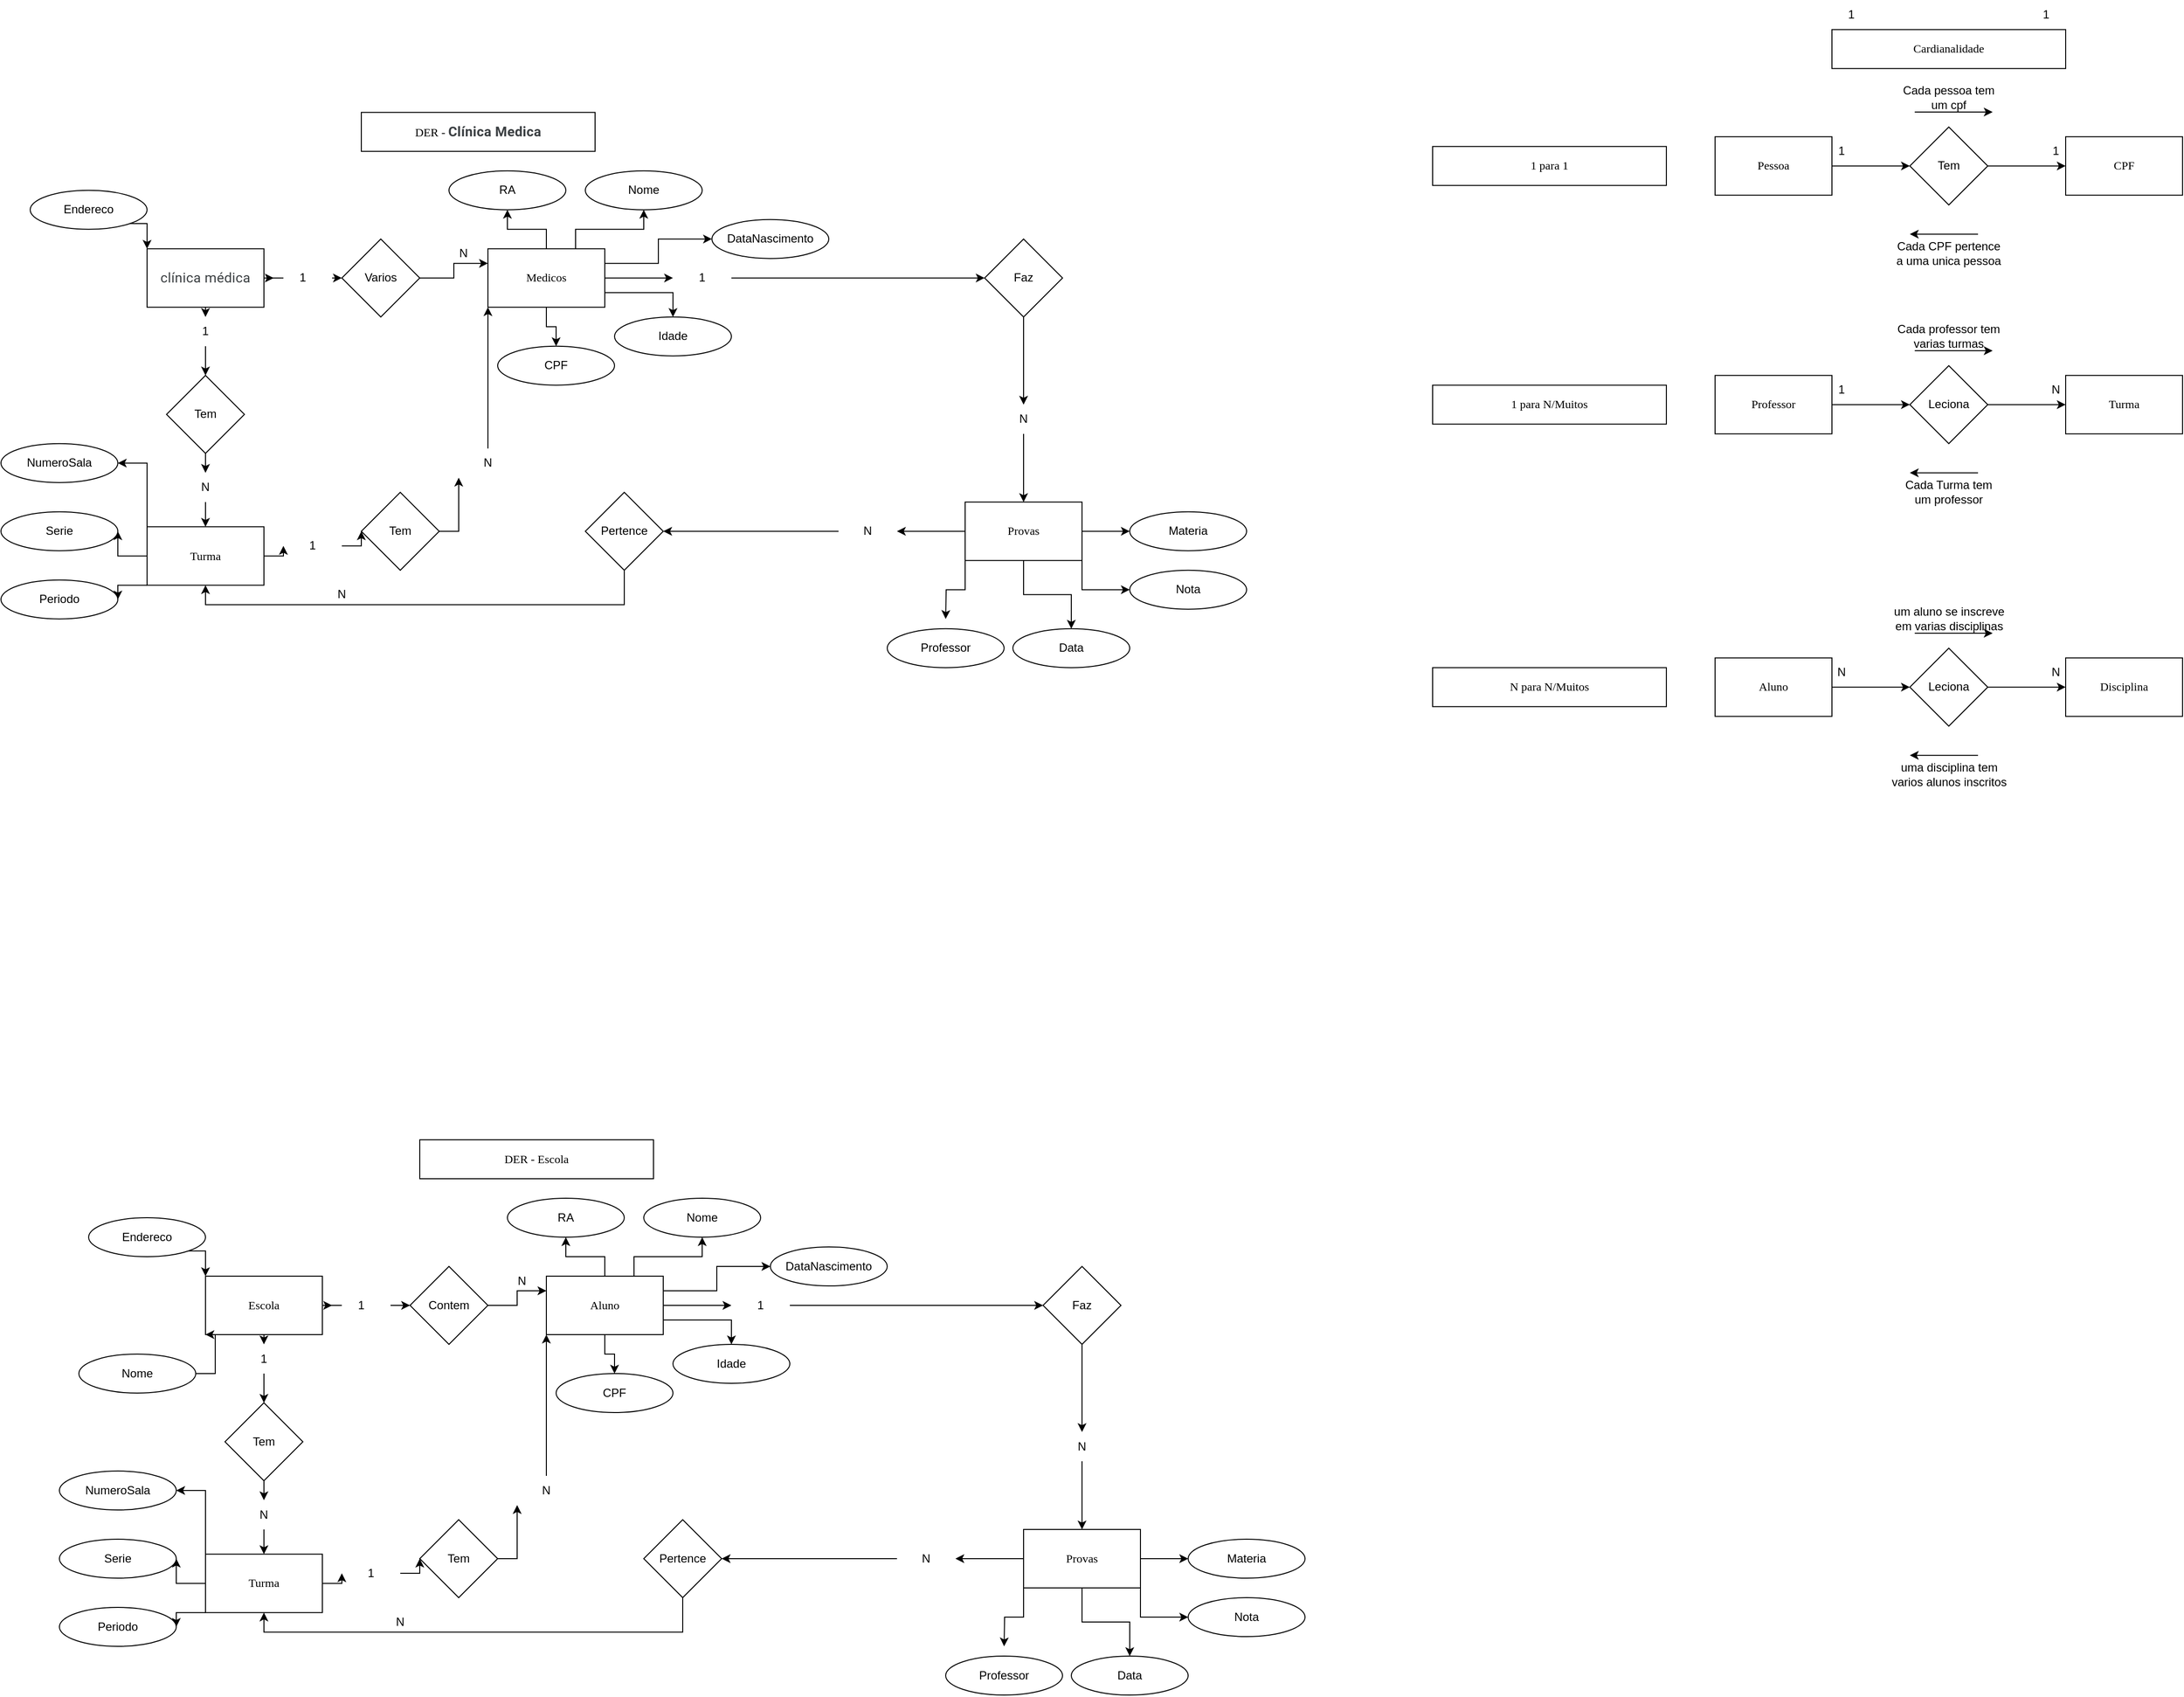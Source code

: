 <mxfile version="27.1.0" pages="2">
  <diagram name="Página-1" id="xdvmU4eFNZhiLvhT7o1g">
    <mxGraphModel dx="926" dy="542" grid="1" gridSize="10" guides="1" tooltips="1" connect="1" arrows="1" fold="1" page="1" pageScale="1" pageWidth="1169" pageHeight="827" math="0" shadow="0">
      <root>
        <mxCell id="0" />
        <mxCell id="1" parent="0" />
        <mxCell id="8Bdr3FplMKU_drP1l6QR-8" value="&lt;font face=&quot;Verdana&quot;&gt;DER -&amp;nbsp;&lt;/font&gt;&lt;b style=&quot;-webkit-tap-highlight-color: transparent; color: rgb(60, 64, 67); font-family: Roboto, Arial, sans-serif; font-size: 14px; letter-spacing: 0.2px; text-align: start; background-color: rgb(255, 255, 255);&quot;&gt;Clínica Medica&lt;/b&gt;" style="rounded=0;whiteSpace=wrap;html=1;hachureGap=4;fontFamily=Architects Daughter;fontSource=https%3A%2F%2Ffonts.googleapis.com%2Fcss%3Ffamily%3DArchitects%2BDaughter;labelBackgroundColor=none;" vertex="1" parent="1">
          <mxGeometry x="420" y="225.36" width="240" height="40" as="geometry" />
        </mxCell>
        <mxCell id="8Bdr3FplMKU_drP1l6QR-72" style="edgeStyle=orthogonalEdgeStyle;rounded=0;orthogonalLoop=1;jettySize=auto;html=1;exitX=0.5;exitY=1;exitDx=0;exitDy=0;entryX=0.5;entryY=0;entryDx=0;entryDy=0;" edge="1" parent="1" source="8Bdr3FplMKU_drP1l6QR-136" target="8Bdr3FplMKU_drP1l6QR-27">
          <mxGeometry relative="1" as="geometry" />
        </mxCell>
        <mxCell id="8Bdr3FplMKU_drP1l6QR-131" style="edgeStyle=orthogonalEdgeStyle;rounded=0;orthogonalLoop=1;jettySize=auto;html=1;exitX=1;exitY=0.5;exitDx=0;exitDy=0;" edge="1" parent="1" source="8Bdr3FplMKU_drP1l6QR-14" target="8Bdr3FplMKU_drP1l6QR-130">
          <mxGeometry relative="1" as="geometry" />
        </mxCell>
        <mxCell id="8Bdr3FplMKU_drP1l6QR-14" value="&lt;span style=&quot;color: rgb(60, 64, 67); font-family: Roboto, Arial, sans-serif; font-size: 14px; letter-spacing: 0.2px; text-align: start; background-color: rgb(255, 255, 255);&quot;&gt;clínica médica&lt;/span&gt;" style="rounded=0;whiteSpace=wrap;html=1;labelBackgroundColor=none;" vertex="1" parent="1">
          <mxGeometry x="200" y="365.36" width="120" height="60" as="geometry" />
        </mxCell>
        <mxCell id="8Bdr3FplMKU_drP1l6QR-39" style="edgeStyle=orthogonalEdgeStyle;rounded=0;orthogonalLoop=1;jettySize=auto;html=1;entryX=0;entryY=0.5;entryDx=0;entryDy=0;labelBackgroundColor=none;fontColor=default;" edge="1" parent="1" source="8Bdr3FplMKU_drP1l6QR-143" target="8Bdr3FplMKU_drP1l6QR-40">
          <mxGeometry relative="1" as="geometry">
            <mxPoint x="720" y="395.36" as="targetPoint" />
          </mxGeometry>
        </mxCell>
        <mxCell id="8Bdr3FplMKU_drP1l6QR-42" style="edgeStyle=orthogonalEdgeStyle;rounded=0;orthogonalLoop=1;jettySize=auto;html=1;entryX=0.5;entryY=1;entryDx=0;entryDy=0;labelBackgroundColor=none;fontColor=default;" edge="1" parent="1" source="8Bdr3FplMKU_drP1l6QR-15" target="8Bdr3FplMKU_drP1l6QR-32">
          <mxGeometry relative="1" as="geometry" />
        </mxCell>
        <mxCell id="8Bdr3FplMKU_drP1l6QR-48" style="edgeStyle=orthogonalEdgeStyle;rounded=0;orthogonalLoop=1;jettySize=auto;html=1;exitX=0.75;exitY=0;exitDx=0;exitDy=0;entryX=0.5;entryY=1;entryDx=0;entryDy=0;labelBackgroundColor=none;fontColor=default;" edge="1" parent="1" source="8Bdr3FplMKU_drP1l6QR-15" target="8Bdr3FplMKU_drP1l6QR-33">
          <mxGeometry relative="1" as="geometry" />
        </mxCell>
        <mxCell id="8Bdr3FplMKU_drP1l6QR-51" style="edgeStyle=orthogonalEdgeStyle;rounded=0;orthogonalLoop=1;jettySize=auto;html=1;exitX=1;exitY=0.75;exitDx=0;exitDy=0;entryX=0.5;entryY=0;entryDx=0;entryDy=0;labelBackgroundColor=none;fontColor=default;" edge="1" parent="1" source="8Bdr3FplMKU_drP1l6QR-15" target="8Bdr3FplMKU_drP1l6QR-35">
          <mxGeometry relative="1" as="geometry" />
        </mxCell>
        <mxCell id="8Bdr3FplMKU_drP1l6QR-66" style="edgeStyle=orthogonalEdgeStyle;rounded=0;orthogonalLoop=1;jettySize=auto;html=1;entryX=0.5;entryY=0;entryDx=0;entryDy=0;labelBackgroundColor=none;fontColor=default;" edge="1" parent="1" source="8Bdr3FplMKU_drP1l6QR-15" target="8Bdr3FplMKU_drP1l6QR-34">
          <mxGeometry relative="1" as="geometry" />
        </mxCell>
        <mxCell id="8Bdr3FplMKU_drP1l6QR-77" style="edgeStyle=orthogonalEdgeStyle;rounded=0;orthogonalLoop=1;jettySize=auto;html=1;exitX=1;exitY=0.25;exitDx=0;exitDy=0;entryX=0;entryY=0.5;entryDx=0;entryDy=0;" edge="1" parent="1" source="8Bdr3FplMKU_drP1l6QR-15" target="8Bdr3FplMKU_drP1l6QR-78">
          <mxGeometry relative="1" as="geometry">
            <mxPoint x="800" y="345.36" as="targetPoint" />
          </mxGeometry>
        </mxCell>
        <mxCell id="8Bdr3FplMKU_drP1l6QR-15" value="&lt;font face=&quot;Verdana&quot;&gt;Medicos&lt;/font&gt;" style="rounded=0;whiteSpace=wrap;html=1;labelBackgroundColor=none;" vertex="1" parent="1">
          <mxGeometry x="550" y="365.36" width="120" height="60" as="geometry" />
        </mxCell>
        <mxCell id="8Bdr3FplMKU_drP1l6QR-37" style="edgeStyle=orthogonalEdgeStyle;rounded=0;orthogonalLoop=1;jettySize=auto;html=1;entryX=0;entryY=0.5;entryDx=0;entryDy=0;labelBackgroundColor=none;fontColor=default;" edge="1" parent="1" source="8Bdr3FplMKU_drP1l6QR-139" target="8Bdr3FplMKU_drP1l6QR-36">
          <mxGeometry relative="1" as="geometry" />
        </mxCell>
        <mxCell id="8Bdr3FplMKU_drP1l6QR-56" style="edgeStyle=orthogonalEdgeStyle;rounded=0;orthogonalLoop=1;jettySize=auto;html=1;exitX=0;exitY=0.5;exitDx=0;exitDy=0;entryX=1;entryY=0.5;entryDx=0;entryDy=0;labelBackgroundColor=none;fontColor=default;" edge="1" parent="1" source="8Bdr3FplMKU_drP1l6QR-16" target="8Bdr3FplMKU_drP1l6QR-53">
          <mxGeometry relative="1" as="geometry" />
        </mxCell>
        <mxCell id="8Bdr3FplMKU_drP1l6QR-57" style="edgeStyle=orthogonalEdgeStyle;rounded=0;orthogonalLoop=1;jettySize=auto;html=1;exitX=0;exitY=1;exitDx=0;exitDy=0;entryX=1;entryY=0.5;entryDx=0;entryDy=0;labelBackgroundColor=none;fontColor=default;" edge="1" parent="1" source="8Bdr3FplMKU_drP1l6QR-16" target="8Bdr3FplMKU_drP1l6QR-54">
          <mxGeometry relative="1" as="geometry" />
        </mxCell>
        <mxCell id="8Bdr3FplMKU_drP1l6QR-74" style="edgeStyle=orthogonalEdgeStyle;rounded=0;orthogonalLoop=1;jettySize=auto;html=1;exitX=0;exitY=0;exitDx=0;exitDy=0;entryX=1;entryY=0.5;entryDx=0;entryDy=0;" edge="1" parent="1" source="8Bdr3FplMKU_drP1l6QR-16" target="8Bdr3FplMKU_drP1l6QR-52">
          <mxGeometry relative="1" as="geometry" />
        </mxCell>
        <mxCell id="8Bdr3FplMKU_drP1l6QR-16" value="&lt;font face=&quot;Verdana&quot;&gt;Turma&lt;/font&gt;" style="rounded=0;whiteSpace=wrap;html=1;labelBackgroundColor=none;" vertex="1" parent="1">
          <mxGeometry x="200" y="650.72" width="120" height="60" as="geometry" />
        </mxCell>
        <mxCell id="8Bdr3FplMKU_drP1l6QR-62" style="edgeStyle=orthogonalEdgeStyle;rounded=0;orthogonalLoop=1;jettySize=auto;html=1;exitX=0;exitY=1;exitDx=0;exitDy=0;entryX=0.5;entryY=0;entryDx=0;entryDy=0;labelBackgroundColor=none;fontColor=default;" edge="1" parent="1" source="8Bdr3FplMKU_drP1l6QR-17">
          <mxGeometry relative="1" as="geometry">
            <mxPoint x="1020" y="745.36" as="targetPoint" />
          </mxGeometry>
        </mxCell>
        <mxCell id="8Bdr3FplMKU_drP1l6QR-63" style="edgeStyle=orthogonalEdgeStyle;rounded=0;orthogonalLoop=1;jettySize=auto;html=1;exitX=0.5;exitY=1;exitDx=0;exitDy=0;entryX=0.5;entryY=0;entryDx=0;entryDy=0;labelBackgroundColor=none;fontColor=default;" edge="1" parent="1" source="8Bdr3FplMKU_drP1l6QR-17" target="8Bdr3FplMKU_drP1l6QR-59">
          <mxGeometry relative="1" as="geometry" />
        </mxCell>
        <mxCell id="8Bdr3FplMKU_drP1l6QR-64" style="edgeStyle=orthogonalEdgeStyle;rounded=0;orthogonalLoop=1;jettySize=auto;html=1;exitX=1;exitY=1;exitDx=0;exitDy=0;entryX=0;entryY=0.5;entryDx=0;entryDy=0;labelBackgroundColor=none;fontColor=default;" edge="1" parent="1" source="8Bdr3FplMKU_drP1l6QR-17" target="8Bdr3FplMKU_drP1l6QR-60">
          <mxGeometry relative="1" as="geometry" />
        </mxCell>
        <mxCell id="8Bdr3FplMKU_drP1l6QR-65" style="edgeStyle=orthogonalEdgeStyle;rounded=0;orthogonalLoop=1;jettySize=auto;html=1;exitX=1;exitY=0.5;exitDx=0;exitDy=0;entryX=0;entryY=0.5;entryDx=0;entryDy=0;labelBackgroundColor=none;fontColor=default;" edge="1" parent="1" source="8Bdr3FplMKU_drP1l6QR-17" target="8Bdr3FplMKU_drP1l6QR-61">
          <mxGeometry relative="1" as="geometry" />
        </mxCell>
        <mxCell id="8Bdr3FplMKU_drP1l6QR-80" style="edgeStyle=orthogonalEdgeStyle;rounded=0;orthogonalLoop=1;jettySize=auto;html=1;exitX=0;exitY=0.5;exitDx=0;exitDy=0;entryX=1;entryY=0.5;entryDx=0;entryDy=0;" edge="1" parent="1" source="8Bdr3FplMKU_drP1l6QR-147" target="8Bdr3FplMKU_drP1l6QR-69">
          <mxGeometry relative="1" as="geometry" />
        </mxCell>
        <mxCell id="8Bdr3FplMKU_drP1l6QR-17" value="&lt;font face=&quot;Verdana&quot;&gt;Provas&lt;/font&gt;" style="rounded=0;whiteSpace=wrap;html=1;labelBackgroundColor=none;" vertex="1" parent="1">
          <mxGeometry x="1040" y="625.36" width="120" height="60" as="geometry" />
        </mxCell>
        <mxCell id="8Bdr3FplMKU_drP1l6QR-133" style="edgeStyle=orthogonalEdgeStyle;rounded=0;orthogonalLoop=1;jettySize=auto;html=1;entryX=0;entryY=0.25;entryDx=0;entryDy=0;" edge="1" parent="1" source="8Bdr3FplMKU_drP1l6QR-18" target="8Bdr3FplMKU_drP1l6QR-15">
          <mxGeometry relative="1" as="geometry" />
        </mxCell>
        <mxCell id="8Bdr3FplMKU_drP1l6QR-18" value="Varios" style="rhombus;whiteSpace=wrap;html=1;labelBackgroundColor=none;" vertex="1" parent="1">
          <mxGeometry x="400" y="355.36" width="80" height="80" as="geometry" />
        </mxCell>
        <mxCell id="8Bdr3FplMKU_drP1l6QR-25" style="edgeStyle=orthogonalEdgeStyle;rounded=0;orthogonalLoop=1;jettySize=auto;html=1;exitX=1;exitY=1;exitDx=0;exitDy=0;entryX=0;entryY=0;entryDx=0;entryDy=0;labelBackgroundColor=none;fontColor=default;" edge="1" parent="1" source="8Bdr3FplMKU_drP1l6QR-23" target="8Bdr3FplMKU_drP1l6QR-14">
          <mxGeometry relative="1" as="geometry" />
        </mxCell>
        <mxCell id="8Bdr3FplMKU_drP1l6QR-23" value="Endereco" style="ellipse;whiteSpace=wrap;html=1;labelBackgroundColor=none;" vertex="1" parent="1">
          <mxGeometry x="80" y="305.36" width="120" height="40" as="geometry" />
        </mxCell>
        <mxCell id="8Bdr3FplMKU_drP1l6QR-73" style="edgeStyle=orthogonalEdgeStyle;rounded=0;orthogonalLoop=1;jettySize=auto;html=1;exitX=0.5;exitY=1;exitDx=0;exitDy=0;entryX=0.5;entryY=0;entryDx=0;entryDy=0;" edge="1" parent="1" source="8Bdr3FplMKU_drP1l6QR-135" target="8Bdr3FplMKU_drP1l6QR-16">
          <mxGeometry relative="1" as="geometry" />
        </mxCell>
        <mxCell id="8Bdr3FplMKU_drP1l6QR-27" value="Tem" style="rhombus;whiteSpace=wrap;html=1;labelBackgroundColor=none;" vertex="1" parent="1">
          <mxGeometry x="220" y="495.36" width="80" height="80" as="geometry" />
        </mxCell>
        <mxCell id="8Bdr3FplMKU_drP1l6QR-32" value="RA" style="ellipse;whiteSpace=wrap;html=1;labelBackgroundColor=none;" vertex="1" parent="1">
          <mxGeometry x="510" y="285.36" width="120" height="40" as="geometry" />
        </mxCell>
        <mxCell id="8Bdr3FplMKU_drP1l6QR-33" value="Nome" style="ellipse;whiteSpace=wrap;html=1;labelBackgroundColor=none;" vertex="1" parent="1">
          <mxGeometry x="650" y="285.36" width="120" height="40" as="geometry" />
        </mxCell>
        <mxCell id="8Bdr3FplMKU_drP1l6QR-34" value="CPF" style="ellipse;whiteSpace=wrap;html=1;labelBackgroundColor=none;" vertex="1" parent="1">
          <mxGeometry x="560" y="465.36" width="120" height="40" as="geometry" />
        </mxCell>
        <mxCell id="8Bdr3FplMKU_drP1l6QR-35" value="Idade" style="ellipse;whiteSpace=wrap;html=1;labelBackgroundColor=none;" vertex="1" parent="1">
          <mxGeometry x="680" y="435.36" width="120" height="40" as="geometry" />
        </mxCell>
        <mxCell id="8Bdr3FplMKU_drP1l6QR-38" style="edgeStyle=orthogonalEdgeStyle;rounded=0;orthogonalLoop=1;jettySize=auto;html=1;entryX=0;entryY=1;entryDx=0;entryDy=0;labelBackgroundColor=none;fontColor=default;" edge="1" parent="1" source="8Bdr3FplMKU_drP1l6QR-141" target="8Bdr3FplMKU_drP1l6QR-15">
          <mxGeometry relative="1" as="geometry" />
        </mxCell>
        <mxCell id="8Bdr3FplMKU_drP1l6QR-36" value="Tem" style="rhombus;whiteSpace=wrap;html=1;labelBackgroundColor=none;" vertex="1" parent="1">
          <mxGeometry x="420" y="615.36" width="80" height="80" as="geometry" />
        </mxCell>
        <mxCell id="8Bdr3FplMKU_drP1l6QR-41" style="edgeStyle=orthogonalEdgeStyle;rounded=0;orthogonalLoop=1;jettySize=auto;html=1;entryX=0.5;entryY=0;entryDx=0;entryDy=0;labelBackgroundColor=none;fontColor=default;" edge="1" parent="1" source="8Bdr3FplMKU_drP1l6QR-145" target="8Bdr3FplMKU_drP1l6QR-17">
          <mxGeometry relative="1" as="geometry" />
        </mxCell>
        <mxCell id="8Bdr3FplMKU_drP1l6QR-40" value="Faz" style="rhombus;whiteSpace=wrap;html=1;labelBackgroundColor=none;" vertex="1" parent="1">
          <mxGeometry x="1060" y="355.36" width="80" height="80" as="geometry" />
        </mxCell>
        <mxCell id="8Bdr3FplMKU_drP1l6QR-52" value="NumeroSala" style="ellipse;whiteSpace=wrap;html=1;labelBackgroundColor=none;" vertex="1" parent="1">
          <mxGeometry x="50" y="565.36" width="120" height="40" as="geometry" />
        </mxCell>
        <mxCell id="8Bdr3FplMKU_drP1l6QR-53" value="Serie" style="ellipse;whiteSpace=wrap;html=1;labelBackgroundColor=none;" vertex="1" parent="1">
          <mxGeometry x="50" y="635.36" width="120" height="40" as="geometry" />
        </mxCell>
        <mxCell id="8Bdr3FplMKU_drP1l6QR-54" value="Periodo" style="ellipse;whiteSpace=wrap;html=1;labelBackgroundColor=none;" vertex="1" parent="1">
          <mxGeometry x="50" y="705.36" width="120" height="40" as="geometry" />
        </mxCell>
        <mxCell id="8Bdr3FplMKU_drP1l6QR-58" value="Professor" style="ellipse;whiteSpace=wrap;html=1;labelBackgroundColor=none;" vertex="1" parent="1">
          <mxGeometry x="960" y="755.36" width="120" height="40" as="geometry" />
        </mxCell>
        <mxCell id="8Bdr3FplMKU_drP1l6QR-59" value="Data" style="ellipse;whiteSpace=wrap;html=1;labelBackgroundColor=none;" vertex="1" parent="1">
          <mxGeometry x="1089" y="755.36" width="120" height="40" as="geometry" />
        </mxCell>
        <mxCell id="8Bdr3FplMKU_drP1l6QR-60" value="Nota" style="ellipse;whiteSpace=wrap;html=1;labelBackgroundColor=none;" vertex="1" parent="1">
          <mxGeometry x="1209" y="695.36" width="120" height="40" as="geometry" />
        </mxCell>
        <mxCell id="8Bdr3FplMKU_drP1l6QR-61" value="Materia" style="ellipse;whiteSpace=wrap;html=1;labelBackgroundColor=none;" vertex="1" parent="1">
          <mxGeometry x="1209" y="635.36" width="120" height="40" as="geometry" />
        </mxCell>
        <mxCell id="8Bdr3FplMKU_drP1l6QR-153" style="edgeStyle=orthogonalEdgeStyle;rounded=0;orthogonalLoop=1;jettySize=auto;html=1;exitX=0.5;exitY=1;exitDx=0;exitDy=0;entryX=0.5;entryY=1;entryDx=0;entryDy=0;" edge="1" parent="1" source="8Bdr3FplMKU_drP1l6QR-69" target="8Bdr3FplMKU_drP1l6QR-16">
          <mxGeometry relative="1" as="geometry" />
        </mxCell>
        <mxCell id="8Bdr3FplMKU_drP1l6QR-69" value="Pertence" style="rhombus;whiteSpace=wrap;html=1;labelBackgroundColor=none;" vertex="1" parent="1">
          <mxGeometry x="650" y="615.36" width="80" height="80" as="geometry" />
        </mxCell>
        <mxCell id="8Bdr3FplMKU_drP1l6QR-78" value="DataNascimento" style="ellipse;whiteSpace=wrap;html=1;labelBackgroundColor=none;" vertex="1" parent="1">
          <mxGeometry x="780" y="335.36" width="120" height="40" as="geometry" />
        </mxCell>
        <mxCell id="8Bdr3FplMKU_drP1l6QR-82" value="&lt;font face=&quot;Verdana&quot;&gt;Cardianalidade&lt;/font&gt;" style="rounded=0;whiteSpace=wrap;html=1;hachureGap=4;fontFamily=Architects Daughter;fontSource=https%3A%2F%2Ffonts.googleapis.com%2Fcss%3Ffamily%3DArchitects%2BDaughter;labelBackgroundColor=none;" vertex="1" parent="1">
          <mxGeometry x="1930" y="140.36" width="240" height="40" as="geometry" />
        </mxCell>
        <mxCell id="8Bdr3FplMKU_drP1l6QR-86" style="edgeStyle=orthogonalEdgeStyle;rounded=0;orthogonalLoop=1;jettySize=auto;html=1;entryX=0;entryY=0.5;entryDx=0;entryDy=0;" edge="1" parent="1" source="8Bdr3FplMKU_drP1l6QR-83" target="8Bdr3FplMKU_drP1l6QR-85">
          <mxGeometry relative="1" as="geometry" />
        </mxCell>
        <mxCell id="8Bdr3FplMKU_drP1l6QR-83" value="&lt;font face=&quot;Verdana&quot;&gt;Pessoa&lt;/font&gt;&lt;span style=&quot;color: rgba(0, 0, 0, 0); font-family: monospace; font-size: 0px; text-align: start; text-wrap-mode: nowrap;&quot;&gt;%3CmxGraphModel%3E%3Croot%3E%3CmxCell%20id%3D%220%22%2F%3E%3CmxCell%20id%3D%221%22%20parent%3D%220%22%2F%3E%3CmxCell%20id%3D%222%22%20value%3D%22%26lt%3Bfont%20face%3D%26quot%3BVerdana%26quot%3B%26gt%3BProvas%26lt%3B%2Ffont%26gt%3B%22%20style%3D%22rounded%3D0%3BwhiteSpace%3Dwrap%3Bhtml%3D1%3BlabelBackgroundColor%3Dnone%3B%22%20vertex%3D%221%22%20parent%3D%221%22%3E%3CmxGeometry%20x%3D%221100%22%20y%3D%22410%22%20width%3D%22120%22%20height%3D%2260%22%20as%3D%22geometry%22%2F%3E%3C%2FmxCell%3E%3C%2Froot%3E%3C%2FmxGraphModel%3E&lt;/span&gt;&lt;span style=&quot;color: rgba(0, 0, 0, 0); font-family: monospace; font-size: 0px; text-align: start; text-wrap-mode: nowrap;&quot;&gt;%3CmxGraphModel%3E%3Croot%3E%3CmxCell%20id%3D%220%22%2F%3E%3CmxCell%20id%3D%221%22%20parent%3D%220%22%2F%3E%3CmxCell%20id%3D%222%22%20value%3D%22%26lt%3Bfont%20face%3D%26quot%3BVerdana%26quot%3B%26gt%3BProvas%26lt%3B%2Ffont%26gt%3B%22%20style%3D%22rounded%3D0%3BwhiteSpace%3Dwrap%3Bhtml%3D1%3BlabelBackgroundColor%3Dnone%3B%22%20vertex%3D%221%22%20parent%3D%221%22%3E%3CmxGeometry%20x%3D%221100%22%20y%3D%22410%22%20width%3D%22120%22%20height%3D%2260%22%20as%3D%22geometry%22%2F%3E%3C%2FmxCell%3E%3C%2Froot%3E%3C%2FmxGraphModel%3E&lt;/span&gt;" style="rounded=0;whiteSpace=wrap;html=1;labelBackgroundColor=none;" vertex="1" parent="1">
          <mxGeometry x="1810" y="250.36" width="120" height="60" as="geometry" />
        </mxCell>
        <mxCell id="8Bdr3FplMKU_drP1l6QR-84" value="&lt;font face=&quot;Verdana&quot;&gt;CPF&lt;/font&gt;" style="rounded=0;whiteSpace=wrap;html=1;labelBackgroundColor=none;" vertex="1" parent="1">
          <mxGeometry x="2170" y="250.36" width="120" height="60" as="geometry" />
        </mxCell>
        <mxCell id="8Bdr3FplMKU_drP1l6QR-87" style="edgeStyle=orthogonalEdgeStyle;rounded=0;orthogonalLoop=1;jettySize=auto;html=1;exitX=1;exitY=0.5;exitDx=0;exitDy=0;entryX=0;entryY=0.5;entryDx=0;entryDy=0;" edge="1" parent="1" source="8Bdr3FplMKU_drP1l6QR-85" target="8Bdr3FplMKU_drP1l6QR-84">
          <mxGeometry relative="1" as="geometry" />
        </mxCell>
        <mxCell id="8Bdr3FplMKU_drP1l6QR-85" value="Tem" style="rhombus;whiteSpace=wrap;html=1;labelBackgroundColor=none;" vertex="1" parent="1">
          <mxGeometry x="2010" y="240.36" width="80" height="80" as="geometry" />
        </mxCell>
        <mxCell id="8Bdr3FplMKU_drP1l6QR-89" value="1" style="text;html=1;align=center;verticalAlign=middle;whiteSpace=wrap;rounded=0;" vertex="1" parent="1">
          <mxGeometry x="2130" y="250.36" width="60" height="30" as="geometry" />
        </mxCell>
        <mxCell id="8Bdr3FplMKU_drP1l6QR-90" value="1" style="text;html=1;align=center;verticalAlign=middle;whiteSpace=wrap;rounded=0;" vertex="1" parent="1">
          <mxGeometry x="1910" y="250.36" width="60" height="30" as="geometry" />
        </mxCell>
        <mxCell id="8Bdr3FplMKU_drP1l6QR-92" style="edgeStyle=orthogonalEdgeStyle;rounded=0;orthogonalLoop=1;jettySize=auto;html=1;exitX=1;exitY=0.5;exitDx=0;exitDy=0;entryX=0;entryY=0.5;entryDx=0;entryDy=0;" edge="1" parent="1">
          <mxGeometry relative="1" as="geometry">
            <mxPoint x="2015" y="225" as="sourcePoint" />
            <mxPoint x="2095" y="225" as="targetPoint" />
            <Array as="points">
              <mxPoint x="2065" y="225" />
              <mxPoint x="2065" y="225" />
            </Array>
          </mxGeometry>
        </mxCell>
        <mxCell id="8Bdr3FplMKU_drP1l6QR-94" style="edgeStyle=orthogonalEdgeStyle;rounded=0;orthogonalLoop=1;jettySize=auto;html=1;" edge="1" parent="1">
          <mxGeometry relative="1" as="geometry">
            <mxPoint x="2010" y="350.36" as="targetPoint" />
            <mxPoint x="2080" y="350.36" as="sourcePoint" />
          </mxGeometry>
        </mxCell>
        <mxCell id="8Bdr3FplMKU_drP1l6QR-95" value="&lt;span style=&quot;background-color: transparent; color: light-dark(rgb(0, 0, 0), rgb(255, 255, 255));&quot;&gt;Cada pessoa tem um cpf&lt;/span&gt;" style="text;html=1;align=center;verticalAlign=middle;whiteSpace=wrap;rounded=0;" vertex="1" parent="1">
          <mxGeometry x="1995" y="195" width="110" height="30" as="geometry" />
        </mxCell>
        <mxCell id="8Bdr3FplMKU_drP1l6QR-97" value="Cada CPF pertence a uma unica pessoa" style="text;html=1;align=center;verticalAlign=middle;whiteSpace=wrap;rounded=0;" vertex="1" parent="1">
          <mxGeometry x="1995" y="355.36" width="110" height="30" as="geometry" />
        </mxCell>
        <mxCell id="8Bdr3FplMKU_drP1l6QR-98" value="1" style="text;html=1;align=center;verticalAlign=middle;whiteSpace=wrap;rounded=0;" vertex="1" parent="1">
          <mxGeometry x="1920" y="110.36" width="60" height="30" as="geometry" />
        </mxCell>
        <mxCell id="8Bdr3FplMKU_drP1l6QR-99" value="1" style="text;html=1;align=center;verticalAlign=middle;whiteSpace=wrap;rounded=0;" vertex="1" parent="1">
          <mxGeometry x="2120" y="110.36" width="60" height="30" as="geometry" />
        </mxCell>
        <mxCell id="8Bdr3FplMKU_drP1l6QR-101" style="edgeStyle=orthogonalEdgeStyle;rounded=0;orthogonalLoop=1;jettySize=auto;html=1;entryX=0;entryY=0.5;entryDx=0;entryDy=0;" edge="1" parent="1" source="8Bdr3FplMKU_drP1l6QR-102" target="8Bdr3FplMKU_drP1l6QR-105">
          <mxGeometry relative="1" as="geometry" />
        </mxCell>
        <mxCell id="8Bdr3FplMKU_drP1l6QR-102" value="&lt;font face=&quot;Verdana&quot;&gt;Professor&lt;/font&gt;" style="rounded=0;whiteSpace=wrap;html=1;labelBackgroundColor=none;" vertex="1" parent="1">
          <mxGeometry x="1810" y="495.36" width="120" height="60" as="geometry" />
        </mxCell>
        <mxCell id="8Bdr3FplMKU_drP1l6QR-103" value="&lt;font face=&quot;Verdana&quot;&gt;Turma&lt;/font&gt;" style="rounded=0;whiteSpace=wrap;html=1;labelBackgroundColor=none;" vertex="1" parent="1">
          <mxGeometry x="2170" y="495.36" width="120" height="60" as="geometry" />
        </mxCell>
        <mxCell id="8Bdr3FplMKU_drP1l6QR-104" style="edgeStyle=orthogonalEdgeStyle;rounded=0;orthogonalLoop=1;jettySize=auto;html=1;exitX=1;exitY=0.5;exitDx=0;exitDy=0;entryX=0;entryY=0.5;entryDx=0;entryDy=0;" edge="1" parent="1" source="8Bdr3FplMKU_drP1l6QR-105" target="8Bdr3FplMKU_drP1l6QR-103">
          <mxGeometry relative="1" as="geometry" />
        </mxCell>
        <mxCell id="8Bdr3FplMKU_drP1l6QR-105" value="Leciona" style="rhombus;whiteSpace=wrap;html=1;labelBackgroundColor=none;" vertex="1" parent="1">
          <mxGeometry x="2010" y="485.36" width="80" height="80" as="geometry" />
        </mxCell>
        <mxCell id="8Bdr3FplMKU_drP1l6QR-106" value="N" style="text;html=1;align=center;verticalAlign=middle;whiteSpace=wrap;rounded=0;" vertex="1" parent="1">
          <mxGeometry x="2130" y="495.36" width="60" height="30" as="geometry" />
        </mxCell>
        <mxCell id="8Bdr3FplMKU_drP1l6QR-107" value="1" style="text;html=1;align=center;verticalAlign=middle;whiteSpace=wrap;rounded=0;" vertex="1" parent="1">
          <mxGeometry x="1910" y="495.36" width="60" height="30" as="geometry" />
        </mxCell>
        <mxCell id="8Bdr3FplMKU_drP1l6QR-108" style="edgeStyle=orthogonalEdgeStyle;rounded=0;orthogonalLoop=1;jettySize=auto;html=1;exitX=1;exitY=0.5;exitDx=0;exitDy=0;entryX=0;entryY=0.5;entryDx=0;entryDy=0;" edge="1" parent="1">
          <mxGeometry relative="1" as="geometry">
            <mxPoint x="2015" y="470" as="sourcePoint" />
            <mxPoint x="2095" y="470" as="targetPoint" />
            <Array as="points">
              <mxPoint x="2065" y="470" />
              <mxPoint x="2065" y="470" />
            </Array>
          </mxGeometry>
        </mxCell>
        <mxCell id="8Bdr3FplMKU_drP1l6QR-109" style="edgeStyle=orthogonalEdgeStyle;rounded=0;orthogonalLoop=1;jettySize=auto;html=1;" edge="1" parent="1">
          <mxGeometry relative="1" as="geometry">
            <mxPoint x="2010" y="595.36" as="targetPoint" />
            <mxPoint x="2080" y="595.36" as="sourcePoint" />
          </mxGeometry>
        </mxCell>
        <mxCell id="8Bdr3FplMKU_drP1l6QR-110" value="Cada professor tem varias turmas" style="text;html=1;align=center;verticalAlign=middle;whiteSpace=wrap;rounded=0;" vertex="1" parent="1">
          <mxGeometry x="1995" y="440" width="110" height="30" as="geometry" />
        </mxCell>
        <mxCell id="8Bdr3FplMKU_drP1l6QR-111" value="Cada Turma tem um professor" style="text;html=1;align=center;verticalAlign=middle;whiteSpace=wrap;rounded=0;" vertex="1" parent="1">
          <mxGeometry x="1995" y="600.36" width="110" height="30" as="geometry" />
        </mxCell>
        <mxCell id="8Bdr3FplMKU_drP1l6QR-112" value="&lt;font face=&quot;Verdana&quot;&gt;1 para 1&lt;/font&gt;" style="rounded=0;whiteSpace=wrap;html=1;hachureGap=4;fontFamily=Architects Daughter;fontSource=https%3A%2F%2Ffonts.googleapis.com%2Fcss%3Ffamily%3DArchitects%2BDaughter;labelBackgroundColor=none;" vertex="1" parent="1">
          <mxGeometry x="1520" y="260.36" width="240" height="40" as="geometry" />
        </mxCell>
        <mxCell id="8Bdr3FplMKU_drP1l6QR-113" value="&lt;font face=&quot;Verdana&quot;&gt;1 para N/Muitos&lt;/font&gt;" style="rounded=0;whiteSpace=wrap;html=1;hachureGap=4;fontFamily=Architects Daughter;fontSource=https%3A%2F%2Ffonts.googleapis.com%2Fcss%3Ffamily%3DArchitects%2BDaughter;labelBackgroundColor=none;" vertex="1" parent="1">
          <mxGeometry x="1520" y="505.36" width="240" height="40" as="geometry" />
        </mxCell>
        <mxCell id="8Bdr3FplMKU_drP1l6QR-114" style="edgeStyle=orthogonalEdgeStyle;rounded=0;orthogonalLoop=1;jettySize=auto;html=1;entryX=0;entryY=0.5;entryDx=0;entryDy=0;" edge="1" parent="1" source="8Bdr3FplMKU_drP1l6QR-115" target="8Bdr3FplMKU_drP1l6QR-118">
          <mxGeometry relative="1" as="geometry" />
        </mxCell>
        <mxCell id="8Bdr3FplMKU_drP1l6QR-115" value="&lt;font face=&quot;Verdana&quot;&gt;Aluno&lt;/font&gt;" style="rounded=0;whiteSpace=wrap;html=1;labelBackgroundColor=none;" vertex="1" parent="1">
          <mxGeometry x="1810" y="785.36" width="120" height="60" as="geometry" />
        </mxCell>
        <mxCell id="8Bdr3FplMKU_drP1l6QR-116" value="&lt;font face=&quot;Verdana&quot;&gt;Disciplina&lt;/font&gt;" style="rounded=0;whiteSpace=wrap;html=1;labelBackgroundColor=none;" vertex="1" parent="1">
          <mxGeometry x="2170" y="785.36" width="120" height="60" as="geometry" />
        </mxCell>
        <mxCell id="8Bdr3FplMKU_drP1l6QR-117" style="edgeStyle=orthogonalEdgeStyle;rounded=0;orthogonalLoop=1;jettySize=auto;html=1;exitX=1;exitY=0.5;exitDx=0;exitDy=0;entryX=0;entryY=0.5;entryDx=0;entryDy=0;" edge="1" parent="1" source="8Bdr3FplMKU_drP1l6QR-118" target="8Bdr3FplMKU_drP1l6QR-116">
          <mxGeometry relative="1" as="geometry" />
        </mxCell>
        <mxCell id="8Bdr3FplMKU_drP1l6QR-118" value="Leciona" style="rhombus;whiteSpace=wrap;html=1;labelBackgroundColor=none;" vertex="1" parent="1">
          <mxGeometry x="2010" y="775.36" width="80" height="80" as="geometry" />
        </mxCell>
        <mxCell id="8Bdr3FplMKU_drP1l6QR-119" value="N" style="text;html=1;align=center;verticalAlign=middle;whiteSpace=wrap;rounded=0;" vertex="1" parent="1">
          <mxGeometry x="2130" y="785.36" width="60" height="30" as="geometry" />
        </mxCell>
        <mxCell id="8Bdr3FplMKU_drP1l6QR-120" value="N" style="text;html=1;align=center;verticalAlign=middle;whiteSpace=wrap;rounded=0;" vertex="1" parent="1">
          <mxGeometry x="1910" y="785.36" width="60" height="30" as="geometry" />
        </mxCell>
        <mxCell id="8Bdr3FplMKU_drP1l6QR-121" style="edgeStyle=orthogonalEdgeStyle;rounded=0;orthogonalLoop=1;jettySize=auto;html=1;exitX=1;exitY=0.5;exitDx=0;exitDy=0;entryX=0;entryY=0.5;entryDx=0;entryDy=0;" edge="1" parent="1">
          <mxGeometry relative="1" as="geometry">
            <mxPoint x="2015" y="760" as="sourcePoint" />
            <mxPoint x="2095" y="760" as="targetPoint" />
            <Array as="points">
              <mxPoint x="2065" y="760" />
              <mxPoint x="2065" y="760" />
            </Array>
          </mxGeometry>
        </mxCell>
        <mxCell id="8Bdr3FplMKU_drP1l6QR-122" style="edgeStyle=orthogonalEdgeStyle;rounded=0;orthogonalLoop=1;jettySize=auto;html=1;" edge="1" parent="1">
          <mxGeometry relative="1" as="geometry">
            <mxPoint x="2010" y="885.36" as="targetPoint" />
            <mxPoint x="2080" y="885.36" as="sourcePoint" />
          </mxGeometry>
        </mxCell>
        <mxCell id="8Bdr3FplMKU_drP1l6QR-123" value="um aluno se inscreve em varias disciplinas" style="text;html=1;align=center;verticalAlign=middle;whiteSpace=wrap;rounded=0;" vertex="1" parent="1">
          <mxGeometry x="1982.5" y="730" width="135" height="30" as="geometry" />
        </mxCell>
        <mxCell id="8Bdr3FplMKU_drP1l6QR-124" value="uma disciplina tem varios alunos inscritos" style="text;html=1;align=center;verticalAlign=middle;whiteSpace=wrap;rounded=0;" vertex="1" parent="1">
          <mxGeometry x="1987.5" y="890.36" width="125" height="30" as="geometry" />
        </mxCell>
        <mxCell id="8Bdr3FplMKU_drP1l6QR-125" value="&lt;font face=&quot;Verdana&quot;&gt;N para N/Muitos&lt;/font&gt;" style="rounded=0;whiteSpace=wrap;html=1;hachureGap=4;fontFamily=Architects Daughter;fontSource=https%3A%2F%2Ffonts.googleapis.com%2Fcss%3Ffamily%3DArchitects%2BDaughter;labelBackgroundColor=none;" vertex="1" parent="1">
          <mxGeometry x="1520" y="795.36" width="240" height="40" as="geometry" />
        </mxCell>
        <mxCell id="8Bdr3FplMKU_drP1l6QR-132" style="edgeStyle=orthogonalEdgeStyle;rounded=0;orthogonalLoop=1;jettySize=auto;html=1;exitX=1;exitY=0.5;exitDx=0;exitDy=0;entryX=0;entryY=0.5;entryDx=0;entryDy=0;" edge="1" parent="1" source="8Bdr3FplMKU_drP1l6QR-130" target="8Bdr3FplMKU_drP1l6QR-18">
          <mxGeometry relative="1" as="geometry" />
        </mxCell>
        <mxCell id="8Bdr3FplMKU_drP1l6QR-130" value="1" style="text;html=1;align=center;verticalAlign=middle;whiteSpace=wrap;rounded=0;" vertex="1" parent="1">
          <mxGeometry x="330" y="380.36" width="60" height="30" as="geometry" />
        </mxCell>
        <mxCell id="8Bdr3FplMKU_drP1l6QR-134" value="N" style="text;html=1;align=center;verticalAlign=middle;whiteSpace=wrap;rounded=0;" vertex="1" parent="1">
          <mxGeometry x="495" y="355.36" width="60" height="30" as="geometry" />
        </mxCell>
        <mxCell id="8Bdr3FplMKU_drP1l6QR-137" value="" style="edgeStyle=orthogonalEdgeStyle;rounded=0;orthogonalLoop=1;jettySize=auto;html=1;exitX=0.5;exitY=1;exitDx=0;exitDy=0;entryX=0.5;entryY=0;entryDx=0;entryDy=0;" edge="1" parent="1" source="8Bdr3FplMKU_drP1l6QR-14" target="8Bdr3FplMKU_drP1l6QR-136">
          <mxGeometry relative="1" as="geometry">
            <mxPoint x="260" y="425.36" as="sourcePoint" />
            <mxPoint x="260" y="485.36" as="targetPoint" />
          </mxGeometry>
        </mxCell>
        <mxCell id="8Bdr3FplMKU_drP1l6QR-136" value="1" style="text;html=1;align=center;verticalAlign=middle;whiteSpace=wrap;rounded=0;" vertex="1" parent="1">
          <mxGeometry x="230" y="435.36" width="60" height="30" as="geometry" />
        </mxCell>
        <mxCell id="8Bdr3FplMKU_drP1l6QR-138" value="" style="edgeStyle=orthogonalEdgeStyle;rounded=0;orthogonalLoop=1;jettySize=auto;html=1;exitX=0.5;exitY=1;exitDx=0;exitDy=0;entryX=0.5;entryY=0;entryDx=0;entryDy=0;" edge="1" parent="1" source="8Bdr3FplMKU_drP1l6QR-27" target="8Bdr3FplMKU_drP1l6QR-135">
          <mxGeometry relative="1" as="geometry">
            <mxPoint x="260" y="575.36" as="sourcePoint" />
            <mxPoint x="260" y="625.36" as="targetPoint" />
          </mxGeometry>
        </mxCell>
        <mxCell id="8Bdr3FplMKU_drP1l6QR-135" value="N" style="text;html=1;align=center;verticalAlign=middle;whiteSpace=wrap;rounded=0;" vertex="1" parent="1">
          <mxGeometry x="230" y="595.36" width="60" height="30" as="geometry" />
        </mxCell>
        <mxCell id="8Bdr3FplMKU_drP1l6QR-140" value="" style="edgeStyle=orthogonalEdgeStyle;rounded=0;orthogonalLoop=1;jettySize=auto;html=1;entryX=0;entryY=0.5;entryDx=0;entryDy=0;labelBackgroundColor=none;fontColor=default;" edge="1" parent="1" source="8Bdr3FplMKU_drP1l6QR-16" target="8Bdr3FplMKU_drP1l6QR-139">
          <mxGeometry relative="1" as="geometry">
            <mxPoint x="320" y="680.36" as="sourcePoint" />
            <mxPoint x="420" y="655.36" as="targetPoint" />
          </mxGeometry>
        </mxCell>
        <mxCell id="8Bdr3FplMKU_drP1l6QR-139" value="1" style="text;html=1;align=center;verticalAlign=middle;whiteSpace=wrap;rounded=0;" vertex="1" parent="1">
          <mxGeometry x="340" y="655.36" width="60" height="30" as="geometry" />
        </mxCell>
        <mxCell id="8Bdr3FplMKU_drP1l6QR-142" value="" style="edgeStyle=orthogonalEdgeStyle;rounded=0;orthogonalLoop=1;jettySize=auto;html=1;entryX=0;entryY=1;entryDx=0;entryDy=0;labelBackgroundColor=none;fontColor=default;" edge="1" parent="1" source="8Bdr3FplMKU_drP1l6QR-36" target="8Bdr3FplMKU_drP1l6QR-141">
          <mxGeometry relative="1" as="geometry">
            <mxPoint x="500" y="655.36" as="sourcePoint" />
            <mxPoint x="550" y="425.36" as="targetPoint" />
          </mxGeometry>
        </mxCell>
        <mxCell id="8Bdr3FplMKU_drP1l6QR-141" value="N" style="text;html=1;align=center;verticalAlign=middle;whiteSpace=wrap;rounded=0;" vertex="1" parent="1">
          <mxGeometry x="520" y="570.36" width="60" height="30" as="geometry" />
        </mxCell>
        <mxCell id="8Bdr3FplMKU_drP1l6QR-144" value="" style="edgeStyle=orthogonalEdgeStyle;rounded=0;orthogonalLoop=1;jettySize=auto;html=1;entryX=0;entryY=0.5;entryDx=0;entryDy=0;labelBackgroundColor=none;fontColor=default;" edge="1" parent="1" source="8Bdr3FplMKU_drP1l6QR-15" target="8Bdr3FplMKU_drP1l6QR-143">
          <mxGeometry relative="1" as="geometry">
            <mxPoint x="1060" y="395.36" as="targetPoint" />
            <mxPoint x="670" y="395.36" as="sourcePoint" />
          </mxGeometry>
        </mxCell>
        <mxCell id="8Bdr3FplMKU_drP1l6QR-143" value="1" style="text;html=1;align=center;verticalAlign=middle;whiteSpace=wrap;rounded=0;" vertex="1" parent="1">
          <mxGeometry x="740" y="380.36" width="60" height="30" as="geometry" />
        </mxCell>
        <mxCell id="8Bdr3FplMKU_drP1l6QR-146" value="" style="edgeStyle=orthogonalEdgeStyle;rounded=0;orthogonalLoop=1;jettySize=auto;html=1;entryX=0.5;entryY=0;entryDx=0;entryDy=0;labelBackgroundColor=none;fontColor=default;" edge="1" parent="1" source="8Bdr3FplMKU_drP1l6QR-40" target="8Bdr3FplMKU_drP1l6QR-145">
          <mxGeometry relative="1" as="geometry">
            <mxPoint x="1100" y="435.36" as="sourcePoint" />
            <mxPoint x="1100" y="625.36" as="targetPoint" />
          </mxGeometry>
        </mxCell>
        <mxCell id="8Bdr3FplMKU_drP1l6QR-145" value="N" style="text;html=1;align=center;verticalAlign=middle;whiteSpace=wrap;rounded=0;" vertex="1" parent="1">
          <mxGeometry x="1070" y="525.36" width="60" height="30" as="geometry" />
        </mxCell>
        <mxCell id="8Bdr3FplMKU_drP1l6QR-148" value="" style="edgeStyle=orthogonalEdgeStyle;rounded=0;orthogonalLoop=1;jettySize=auto;html=1;exitX=0;exitY=0.5;exitDx=0;exitDy=0;entryX=1;entryY=0.5;entryDx=0;entryDy=0;" edge="1" parent="1" source="8Bdr3FplMKU_drP1l6QR-17" target="8Bdr3FplMKU_drP1l6QR-147">
          <mxGeometry relative="1" as="geometry">
            <mxPoint x="1040" y="655.36" as="sourcePoint" />
            <mxPoint x="730" y="655.36" as="targetPoint" />
          </mxGeometry>
        </mxCell>
        <mxCell id="8Bdr3FplMKU_drP1l6QR-147" value="N" style="text;html=1;align=center;verticalAlign=middle;whiteSpace=wrap;rounded=0;" vertex="1" parent="1">
          <mxGeometry x="910" y="640.36" width="60" height="30" as="geometry" />
        </mxCell>
        <mxCell id="8Bdr3FplMKU_drP1l6QR-154" value="N" style="text;html=1;align=center;verticalAlign=middle;whiteSpace=wrap;rounded=0;" vertex="1" parent="1">
          <mxGeometry x="370" y="705.36" width="60" height="30" as="geometry" />
        </mxCell>
        <mxCell id="8Bdr3FplMKU_drP1l6QR-156" value="&lt;font face=&quot;Verdana&quot;&gt;DER - Escola&lt;/font&gt;" style="rounded=0;whiteSpace=wrap;html=1;hachureGap=4;fontFamily=Architects Daughter;fontSource=https%3A%2F%2Ffonts.googleapis.com%2Fcss%3Ffamily%3DArchitects%2BDaughter;labelBackgroundColor=none;" vertex="1" parent="1">
          <mxGeometry x="480" y="1280" width="240" height="40" as="geometry" />
        </mxCell>
        <mxCell id="8Bdr3FplMKU_drP1l6QR-157" style="edgeStyle=orthogonalEdgeStyle;rounded=0;orthogonalLoop=1;jettySize=auto;html=1;exitX=0.5;exitY=1;exitDx=0;exitDy=0;entryX=0.5;entryY=0;entryDx=0;entryDy=0;" edge="1" parent="1" source="8Bdr3FplMKU_drP1l6QR-208" target="8Bdr3FplMKU_drP1l6QR-185">
          <mxGeometry relative="1" as="geometry" />
        </mxCell>
        <mxCell id="8Bdr3FplMKU_drP1l6QR-158" style="edgeStyle=orthogonalEdgeStyle;rounded=0;orthogonalLoop=1;jettySize=auto;html=1;exitX=1;exitY=0.5;exitDx=0;exitDy=0;" edge="1" parent="1" source="8Bdr3FplMKU_drP1l6QR-159" target="8Bdr3FplMKU_drP1l6QR-205">
          <mxGeometry relative="1" as="geometry" />
        </mxCell>
        <mxCell id="8Bdr3FplMKU_drP1l6QR-159" value="&lt;font face=&quot;Verdana&quot;&gt;Escola&lt;/font&gt;" style="rounded=0;whiteSpace=wrap;html=1;labelBackgroundColor=none;" vertex="1" parent="1">
          <mxGeometry x="260" y="1420" width="120" height="60" as="geometry" />
        </mxCell>
        <mxCell id="8Bdr3FplMKU_drP1l6QR-160" style="edgeStyle=orthogonalEdgeStyle;rounded=0;orthogonalLoop=1;jettySize=auto;html=1;entryX=0;entryY=0.5;entryDx=0;entryDy=0;labelBackgroundColor=none;fontColor=default;" edge="1" parent="1" source="8Bdr3FplMKU_drP1l6QR-216" target="8Bdr3FplMKU_drP1l6QR-193">
          <mxGeometry relative="1" as="geometry">
            <mxPoint x="780" y="1450" as="targetPoint" />
          </mxGeometry>
        </mxCell>
        <mxCell id="8Bdr3FplMKU_drP1l6QR-161" style="edgeStyle=orthogonalEdgeStyle;rounded=0;orthogonalLoop=1;jettySize=auto;html=1;entryX=0.5;entryY=1;entryDx=0;entryDy=0;labelBackgroundColor=none;fontColor=default;" edge="1" parent="1" source="8Bdr3FplMKU_drP1l6QR-166" target="8Bdr3FplMKU_drP1l6QR-186">
          <mxGeometry relative="1" as="geometry" />
        </mxCell>
        <mxCell id="8Bdr3FplMKU_drP1l6QR-162" style="edgeStyle=orthogonalEdgeStyle;rounded=0;orthogonalLoop=1;jettySize=auto;html=1;exitX=0.75;exitY=0;exitDx=0;exitDy=0;entryX=0.5;entryY=1;entryDx=0;entryDy=0;labelBackgroundColor=none;fontColor=default;" edge="1" parent="1" source="8Bdr3FplMKU_drP1l6QR-166" target="8Bdr3FplMKU_drP1l6QR-187">
          <mxGeometry relative="1" as="geometry" />
        </mxCell>
        <mxCell id="8Bdr3FplMKU_drP1l6QR-163" style="edgeStyle=orthogonalEdgeStyle;rounded=0;orthogonalLoop=1;jettySize=auto;html=1;exitX=1;exitY=0.75;exitDx=0;exitDy=0;entryX=0.5;entryY=0;entryDx=0;entryDy=0;labelBackgroundColor=none;fontColor=default;" edge="1" parent="1" source="8Bdr3FplMKU_drP1l6QR-166" target="8Bdr3FplMKU_drP1l6QR-189">
          <mxGeometry relative="1" as="geometry" />
        </mxCell>
        <mxCell id="8Bdr3FplMKU_drP1l6QR-164" style="edgeStyle=orthogonalEdgeStyle;rounded=0;orthogonalLoop=1;jettySize=auto;html=1;entryX=0.5;entryY=0;entryDx=0;entryDy=0;labelBackgroundColor=none;fontColor=default;" edge="1" parent="1" source="8Bdr3FplMKU_drP1l6QR-166" target="8Bdr3FplMKU_drP1l6QR-188">
          <mxGeometry relative="1" as="geometry" />
        </mxCell>
        <mxCell id="8Bdr3FplMKU_drP1l6QR-165" style="edgeStyle=orthogonalEdgeStyle;rounded=0;orthogonalLoop=1;jettySize=auto;html=1;exitX=1;exitY=0.25;exitDx=0;exitDy=0;entryX=0;entryY=0.5;entryDx=0;entryDy=0;" edge="1" parent="1" source="8Bdr3FplMKU_drP1l6QR-166" target="8Bdr3FplMKU_drP1l6QR-203">
          <mxGeometry relative="1" as="geometry">
            <mxPoint x="860" y="1400.0" as="targetPoint" />
          </mxGeometry>
        </mxCell>
        <mxCell id="8Bdr3FplMKU_drP1l6QR-166" value="&lt;font face=&quot;Verdana&quot;&gt;Aluno&lt;/font&gt;" style="rounded=0;whiteSpace=wrap;html=1;labelBackgroundColor=none;" vertex="1" parent="1">
          <mxGeometry x="610" y="1420" width="120" height="60" as="geometry" />
        </mxCell>
        <mxCell id="8Bdr3FplMKU_drP1l6QR-167" style="edgeStyle=orthogonalEdgeStyle;rounded=0;orthogonalLoop=1;jettySize=auto;html=1;entryX=0;entryY=0.5;entryDx=0;entryDy=0;labelBackgroundColor=none;fontColor=default;" edge="1" parent="1" source="8Bdr3FplMKU_drP1l6QR-212" target="8Bdr3FplMKU_drP1l6QR-191">
          <mxGeometry relative="1" as="geometry" />
        </mxCell>
        <mxCell id="8Bdr3FplMKU_drP1l6QR-168" style="edgeStyle=orthogonalEdgeStyle;rounded=0;orthogonalLoop=1;jettySize=auto;html=1;exitX=0;exitY=0.5;exitDx=0;exitDy=0;entryX=1;entryY=0.5;entryDx=0;entryDy=0;labelBackgroundColor=none;fontColor=default;" edge="1" parent="1" source="8Bdr3FplMKU_drP1l6QR-171" target="8Bdr3FplMKU_drP1l6QR-195">
          <mxGeometry relative="1" as="geometry" />
        </mxCell>
        <mxCell id="8Bdr3FplMKU_drP1l6QR-169" style="edgeStyle=orthogonalEdgeStyle;rounded=0;orthogonalLoop=1;jettySize=auto;html=1;exitX=0;exitY=1;exitDx=0;exitDy=0;entryX=1;entryY=0.5;entryDx=0;entryDy=0;labelBackgroundColor=none;fontColor=default;" edge="1" parent="1" source="8Bdr3FplMKU_drP1l6QR-171" target="8Bdr3FplMKU_drP1l6QR-196">
          <mxGeometry relative="1" as="geometry" />
        </mxCell>
        <mxCell id="8Bdr3FplMKU_drP1l6QR-170" style="edgeStyle=orthogonalEdgeStyle;rounded=0;orthogonalLoop=1;jettySize=auto;html=1;exitX=0;exitY=0;exitDx=0;exitDy=0;entryX=1;entryY=0.5;entryDx=0;entryDy=0;" edge="1" parent="1" source="8Bdr3FplMKU_drP1l6QR-171" target="8Bdr3FplMKU_drP1l6QR-194">
          <mxGeometry relative="1" as="geometry" />
        </mxCell>
        <mxCell id="8Bdr3FplMKU_drP1l6QR-171" value="&lt;font face=&quot;Verdana&quot;&gt;Turma&lt;/font&gt;" style="rounded=0;whiteSpace=wrap;html=1;labelBackgroundColor=none;" vertex="1" parent="1">
          <mxGeometry x="260" y="1705.36" width="120" height="60" as="geometry" />
        </mxCell>
        <mxCell id="8Bdr3FplMKU_drP1l6QR-172" style="edgeStyle=orthogonalEdgeStyle;rounded=0;orthogonalLoop=1;jettySize=auto;html=1;exitX=0;exitY=1;exitDx=0;exitDy=0;entryX=0.5;entryY=0;entryDx=0;entryDy=0;labelBackgroundColor=none;fontColor=default;" edge="1" parent="1" source="8Bdr3FplMKU_drP1l6QR-177">
          <mxGeometry relative="1" as="geometry">
            <mxPoint x="1080" y="1800" as="targetPoint" />
          </mxGeometry>
        </mxCell>
        <mxCell id="8Bdr3FplMKU_drP1l6QR-173" style="edgeStyle=orthogonalEdgeStyle;rounded=0;orthogonalLoop=1;jettySize=auto;html=1;exitX=0.5;exitY=1;exitDx=0;exitDy=0;entryX=0.5;entryY=0;entryDx=0;entryDy=0;labelBackgroundColor=none;fontColor=default;" edge="1" parent="1" source="8Bdr3FplMKU_drP1l6QR-177" target="8Bdr3FplMKU_drP1l6QR-198">
          <mxGeometry relative="1" as="geometry" />
        </mxCell>
        <mxCell id="8Bdr3FplMKU_drP1l6QR-174" style="edgeStyle=orthogonalEdgeStyle;rounded=0;orthogonalLoop=1;jettySize=auto;html=1;exitX=1;exitY=1;exitDx=0;exitDy=0;entryX=0;entryY=0.5;entryDx=0;entryDy=0;labelBackgroundColor=none;fontColor=default;" edge="1" parent="1" source="8Bdr3FplMKU_drP1l6QR-177" target="8Bdr3FplMKU_drP1l6QR-199">
          <mxGeometry relative="1" as="geometry" />
        </mxCell>
        <mxCell id="8Bdr3FplMKU_drP1l6QR-175" style="edgeStyle=orthogonalEdgeStyle;rounded=0;orthogonalLoop=1;jettySize=auto;html=1;exitX=1;exitY=0.5;exitDx=0;exitDy=0;entryX=0;entryY=0.5;entryDx=0;entryDy=0;labelBackgroundColor=none;fontColor=default;" edge="1" parent="1" source="8Bdr3FplMKU_drP1l6QR-177" target="8Bdr3FplMKU_drP1l6QR-200">
          <mxGeometry relative="1" as="geometry" />
        </mxCell>
        <mxCell id="8Bdr3FplMKU_drP1l6QR-176" style="edgeStyle=orthogonalEdgeStyle;rounded=0;orthogonalLoop=1;jettySize=auto;html=1;exitX=0;exitY=0.5;exitDx=0;exitDy=0;entryX=1;entryY=0.5;entryDx=0;entryDy=0;" edge="1" parent="1" source="8Bdr3FplMKU_drP1l6QR-220" target="8Bdr3FplMKU_drP1l6QR-202">
          <mxGeometry relative="1" as="geometry" />
        </mxCell>
        <mxCell id="8Bdr3FplMKU_drP1l6QR-177" value="&lt;font face=&quot;Verdana&quot;&gt;Provas&lt;/font&gt;" style="rounded=0;whiteSpace=wrap;html=1;labelBackgroundColor=none;" vertex="1" parent="1">
          <mxGeometry x="1100" y="1680" width="120" height="60" as="geometry" />
        </mxCell>
        <mxCell id="8Bdr3FplMKU_drP1l6QR-178" style="edgeStyle=orthogonalEdgeStyle;rounded=0;orthogonalLoop=1;jettySize=auto;html=1;entryX=0;entryY=0.25;entryDx=0;entryDy=0;" edge="1" parent="1" source="8Bdr3FplMKU_drP1l6QR-179" target="8Bdr3FplMKU_drP1l6QR-166">
          <mxGeometry relative="1" as="geometry" />
        </mxCell>
        <mxCell id="8Bdr3FplMKU_drP1l6QR-179" value="Contem" style="rhombus;whiteSpace=wrap;html=1;labelBackgroundColor=none;" vertex="1" parent="1">
          <mxGeometry x="470" y="1410" width="80" height="80" as="geometry" />
        </mxCell>
        <mxCell id="8Bdr3FplMKU_drP1l6QR-180" style="edgeStyle=orthogonalEdgeStyle;rounded=0;orthogonalLoop=1;jettySize=auto;html=1;exitX=1;exitY=0.5;exitDx=0;exitDy=0;entryX=0;entryY=1;entryDx=0;entryDy=0;" edge="1" parent="1" source="8Bdr3FplMKU_drP1l6QR-181" target="8Bdr3FplMKU_drP1l6QR-159">
          <mxGeometry relative="1" as="geometry" />
        </mxCell>
        <mxCell id="8Bdr3FplMKU_drP1l6QR-181" value="Nome" style="ellipse;whiteSpace=wrap;html=1;labelBackgroundColor=none;" vertex="1" parent="1">
          <mxGeometry x="130" y="1500" width="120" height="40" as="geometry" />
        </mxCell>
        <mxCell id="8Bdr3FplMKU_drP1l6QR-182" style="edgeStyle=orthogonalEdgeStyle;rounded=0;orthogonalLoop=1;jettySize=auto;html=1;exitX=1;exitY=1;exitDx=0;exitDy=0;entryX=0;entryY=0;entryDx=0;entryDy=0;labelBackgroundColor=none;fontColor=default;" edge="1" parent="1" source="8Bdr3FplMKU_drP1l6QR-183" target="8Bdr3FplMKU_drP1l6QR-159">
          <mxGeometry relative="1" as="geometry" />
        </mxCell>
        <mxCell id="8Bdr3FplMKU_drP1l6QR-183" value="Endereco" style="ellipse;whiteSpace=wrap;html=1;labelBackgroundColor=none;" vertex="1" parent="1">
          <mxGeometry x="140" y="1360" width="120" height="40" as="geometry" />
        </mxCell>
        <mxCell id="8Bdr3FplMKU_drP1l6QR-184" style="edgeStyle=orthogonalEdgeStyle;rounded=0;orthogonalLoop=1;jettySize=auto;html=1;exitX=0.5;exitY=1;exitDx=0;exitDy=0;entryX=0.5;entryY=0;entryDx=0;entryDy=0;" edge="1" parent="1" source="8Bdr3FplMKU_drP1l6QR-210" target="8Bdr3FplMKU_drP1l6QR-171">
          <mxGeometry relative="1" as="geometry" />
        </mxCell>
        <mxCell id="8Bdr3FplMKU_drP1l6QR-185" value="Tem" style="rhombus;whiteSpace=wrap;html=1;labelBackgroundColor=none;" vertex="1" parent="1">
          <mxGeometry x="280" y="1550" width="80" height="80" as="geometry" />
        </mxCell>
        <mxCell id="8Bdr3FplMKU_drP1l6QR-186" value="RA" style="ellipse;whiteSpace=wrap;html=1;labelBackgroundColor=none;" vertex="1" parent="1">
          <mxGeometry x="570" y="1340" width="120" height="40" as="geometry" />
        </mxCell>
        <mxCell id="8Bdr3FplMKU_drP1l6QR-187" value="Nome" style="ellipse;whiteSpace=wrap;html=1;labelBackgroundColor=none;" vertex="1" parent="1">
          <mxGeometry x="710" y="1340" width="120" height="40" as="geometry" />
        </mxCell>
        <mxCell id="8Bdr3FplMKU_drP1l6QR-188" value="CPF" style="ellipse;whiteSpace=wrap;html=1;labelBackgroundColor=none;" vertex="1" parent="1">
          <mxGeometry x="620" y="1520" width="120" height="40" as="geometry" />
        </mxCell>
        <mxCell id="8Bdr3FplMKU_drP1l6QR-189" value="Idade" style="ellipse;whiteSpace=wrap;html=1;labelBackgroundColor=none;" vertex="1" parent="1">
          <mxGeometry x="740" y="1490" width="120" height="40" as="geometry" />
        </mxCell>
        <mxCell id="8Bdr3FplMKU_drP1l6QR-190" style="edgeStyle=orthogonalEdgeStyle;rounded=0;orthogonalLoop=1;jettySize=auto;html=1;entryX=0;entryY=1;entryDx=0;entryDy=0;labelBackgroundColor=none;fontColor=default;" edge="1" parent="1" source="8Bdr3FplMKU_drP1l6QR-214" target="8Bdr3FplMKU_drP1l6QR-166">
          <mxGeometry relative="1" as="geometry" />
        </mxCell>
        <mxCell id="8Bdr3FplMKU_drP1l6QR-191" value="Tem" style="rhombus;whiteSpace=wrap;html=1;labelBackgroundColor=none;" vertex="1" parent="1">
          <mxGeometry x="480" y="1670" width="80" height="80" as="geometry" />
        </mxCell>
        <mxCell id="8Bdr3FplMKU_drP1l6QR-192" style="edgeStyle=orthogonalEdgeStyle;rounded=0;orthogonalLoop=1;jettySize=auto;html=1;entryX=0.5;entryY=0;entryDx=0;entryDy=0;labelBackgroundColor=none;fontColor=default;" edge="1" parent="1" source="8Bdr3FplMKU_drP1l6QR-218" target="8Bdr3FplMKU_drP1l6QR-177">
          <mxGeometry relative="1" as="geometry" />
        </mxCell>
        <mxCell id="8Bdr3FplMKU_drP1l6QR-193" value="Faz" style="rhombus;whiteSpace=wrap;html=1;labelBackgroundColor=none;" vertex="1" parent="1">
          <mxGeometry x="1120" y="1410" width="80" height="80" as="geometry" />
        </mxCell>
        <mxCell id="8Bdr3FplMKU_drP1l6QR-194" value="NumeroSala" style="ellipse;whiteSpace=wrap;html=1;labelBackgroundColor=none;" vertex="1" parent="1">
          <mxGeometry x="110" y="1620" width="120" height="40" as="geometry" />
        </mxCell>
        <mxCell id="8Bdr3FplMKU_drP1l6QR-195" value="Serie" style="ellipse;whiteSpace=wrap;html=1;labelBackgroundColor=none;" vertex="1" parent="1">
          <mxGeometry x="110" y="1690" width="120" height="40" as="geometry" />
        </mxCell>
        <mxCell id="8Bdr3FplMKU_drP1l6QR-196" value="Periodo" style="ellipse;whiteSpace=wrap;html=1;labelBackgroundColor=none;" vertex="1" parent="1">
          <mxGeometry x="110" y="1760" width="120" height="40" as="geometry" />
        </mxCell>
        <mxCell id="8Bdr3FplMKU_drP1l6QR-197" value="Professor" style="ellipse;whiteSpace=wrap;html=1;labelBackgroundColor=none;" vertex="1" parent="1">
          <mxGeometry x="1020" y="1810" width="120" height="40" as="geometry" />
        </mxCell>
        <mxCell id="8Bdr3FplMKU_drP1l6QR-198" value="Data" style="ellipse;whiteSpace=wrap;html=1;labelBackgroundColor=none;" vertex="1" parent="1">
          <mxGeometry x="1149" y="1810" width="120" height="40" as="geometry" />
        </mxCell>
        <mxCell id="8Bdr3FplMKU_drP1l6QR-199" value="Nota" style="ellipse;whiteSpace=wrap;html=1;labelBackgroundColor=none;" vertex="1" parent="1">
          <mxGeometry x="1269" y="1750" width="120" height="40" as="geometry" />
        </mxCell>
        <mxCell id="8Bdr3FplMKU_drP1l6QR-200" value="Materia" style="ellipse;whiteSpace=wrap;html=1;labelBackgroundColor=none;" vertex="1" parent="1">
          <mxGeometry x="1269" y="1690" width="120" height="40" as="geometry" />
        </mxCell>
        <mxCell id="8Bdr3FplMKU_drP1l6QR-201" style="edgeStyle=orthogonalEdgeStyle;rounded=0;orthogonalLoop=1;jettySize=auto;html=1;exitX=0.5;exitY=1;exitDx=0;exitDy=0;entryX=0.5;entryY=1;entryDx=0;entryDy=0;" edge="1" parent="1" source="8Bdr3FplMKU_drP1l6QR-202" target="8Bdr3FplMKU_drP1l6QR-171">
          <mxGeometry relative="1" as="geometry" />
        </mxCell>
        <mxCell id="8Bdr3FplMKU_drP1l6QR-202" value="Pertence" style="rhombus;whiteSpace=wrap;html=1;labelBackgroundColor=none;" vertex="1" parent="1">
          <mxGeometry x="710" y="1670" width="80" height="80" as="geometry" />
        </mxCell>
        <mxCell id="8Bdr3FplMKU_drP1l6QR-203" value="DataNascimento" style="ellipse;whiteSpace=wrap;html=1;labelBackgroundColor=none;" vertex="1" parent="1">
          <mxGeometry x="840" y="1390" width="120" height="40" as="geometry" />
        </mxCell>
        <mxCell id="8Bdr3FplMKU_drP1l6QR-204" style="edgeStyle=orthogonalEdgeStyle;rounded=0;orthogonalLoop=1;jettySize=auto;html=1;exitX=1;exitY=0.5;exitDx=0;exitDy=0;entryX=0;entryY=0.5;entryDx=0;entryDy=0;" edge="1" parent="1" source="8Bdr3FplMKU_drP1l6QR-205" target="8Bdr3FplMKU_drP1l6QR-179">
          <mxGeometry relative="1" as="geometry" />
        </mxCell>
        <mxCell id="8Bdr3FplMKU_drP1l6QR-205" value="1" style="text;html=1;align=center;verticalAlign=middle;whiteSpace=wrap;rounded=0;" vertex="1" parent="1">
          <mxGeometry x="390" y="1435" width="60" height="30" as="geometry" />
        </mxCell>
        <mxCell id="8Bdr3FplMKU_drP1l6QR-206" value="N" style="text;html=1;align=center;verticalAlign=middle;whiteSpace=wrap;rounded=0;" vertex="1" parent="1">
          <mxGeometry x="555" y="1410" width="60" height="30" as="geometry" />
        </mxCell>
        <mxCell id="8Bdr3FplMKU_drP1l6QR-207" value="" style="edgeStyle=orthogonalEdgeStyle;rounded=0;orthogonalLoop=1;jettySize=auto;html=1;exitX=0.5;exitY=1;exitDx=0;exitDy=0;entryX=0.5;entryY=0;entryDx=0;entryDy=0;" edge="1" parent="1" source="8Bdr3FplMKU_drP1l6QR-159" target="8Bdr3FplMKU_drP1l6QR-208">
          <mxGeometry relative="1" as="geometry">
            <mxPoint x="320" y="1480" as="sourcePoint" />
            <mxPoint x="320" y="1540" as="targetPoint" />
          </mxGeometry>
        </mxCell>
        <mxCell id="8Bdr3FplMKU_drP1l6QR-208" value="1" style="text;html=1;align=center;verticalAlign=middle;whiteSpace=wrap;rounded=0;" vertex="1" parent="1">
          <mxGeometry x="290" y="1490" width="60" height="30" as="geometry" />
        </mxCell>
        <mxCell id="8Bdr3FplMKU_drP1l6QR-209" value="" style="edgeStyle=orthogonalEdgeStyle;rounded=0;orthogonalLoop=1;jettySize=auto;html=1;exitX=0.5;exitY=1;exitDx=0;exitDy=0;entryX=0.5;entryY=0;entryDx=0;entryDy=0;" edge="1" parent="1" source="8Bdr3FplMKU_drP1l6QR-185" target="8Bdr3FplMKU_drP1l6QR-210">
          <mxGeometry relative="1" as="geometry">
            <mxPoint x="320" y="1630" as="sourcePoint" />
            <mxPoint x="320" y="1680" as="targetPoint" />
          </mxGeometry>
        </mxCell>
        <mxCell id="8Bdr3FplMKU_drP1l6QR-210" value="N" style="text;html=1;align=center;verticalAlign=middle;whiteSpace=wrap;rounded=0;" vertex="1" parent="1">
          <mxGeometry x="290" y="1650" width="60" height="30" as="geometry" />
        </mxCell>
        <mxCell id="8Bdr3FplMKU_drP1l6QR-211" value="" style="edgeStyle=orthogonalEdgeStyle;rounded=0;orthogonalLoop=1;jettySize=auto;html=1;entryX=0;entryY=0.5;entryDx=0;entryDy=0;labelBackgroundColor=none;fontColor=default;" edge="1" parent="1" source="8Bdr3FplMKU_drP1l6QR-171" target="8Bdr3FplMKU_drP1l6QR-212">
          <mxGeometry relative="1" as="geometry">
            <mxPoint x="380" y="1735" as="sourcePoint" />
            <mxPoint x="480" y="1710" as="targetPoint" />
          </mxGeometry>
        </mxCell>
        <mxCell id="8Bdr3FplMKU_drP1l6QR-212" value="1" style="text;html=1;align=center;verticalAlign=middle;whiteSpace=wrap;rounded=0;" vertex="1" parent="1">
          <mxGeometry x="400" y="1710" width="60" height="30" as="geometry" />
        </mxCell>
        <mxCell id="8Bdr3FplMKU_drP1l6QR-213" value="" style="edgeStyle=orthogonalEdgeStyle;rounded=0;orthogonalLoop=1;jettySize=auto;html=1;entryX=0;entryY=1;entryDx=0;entryDy=0;labelBackgroundColor=none;fontColor=default;" edge="1" parent="1" source="8Bdr3FplMKU_drP1l6QR-191" target="8Bdr3FplMKU_drP1l6QR-214">
          <mxGeometry relative="1" as="geometry">
            <mxPoint x="560" y="1710" as="sourcePoint" />
            <mxPoint x="610" y="1480" as="targetPoint" />
          </mxGeometry>
        </mxCell>
        <mxCell id="8Bdr3FplMKU_drP1l6QR-214" value="N" style="text;html=1;align=center;verticalAlign=middle;whiteSpace=wrap;rounded=0;" vertex="1" parent="1">
          <mxGeometry x="580" y="1625" width="60" height="30" as="geometry" />
        </mxCell>
        <mxCell id="8Bdr3FplMKU_drP1l6QR-215" value="" style="edgeStyle=orthogonalEdgeStyle;rounded=0;orthogonalLoop=1;jettySize=auto;html=1;entryX=0;entryY=0.5;entryDx=0;entryDy=0;labelBackgroundColor=none;fontColor=default;" edge="1" parent="1" source="8Bdr3FplMKU_drP1l6QR-166" target="8Bdr3FplMKU_drP1l6QR-216">
          <mxGeometry relative="1" as="geometry">
            <mxPoint x="1120" y="1450" as="targetPoint" />
            <mxPoint x="730" y="1450" as="sourcePoint" />
          </mxGeometry>
        </mxCell>
        <mxCell id="8Bdr3FplMKU_drP1l6QR-216" value="1" style="text;html=1;align=center;verticalAlign=middle;whiteSpace=wrap;rounded=0;" vertex="1" parent="1">
          <mxGeometry x="800" y="1435" width="60" height="30" as="geometry" />
        </mxCell>
        <mxCell id="8Bdr3FplMKU_drP1l6QR-217" value="" style="edgeStyle=orthogonalEdgeStyle;rounded=0;orthogonalLoop=1;jettySize=auto;html=1;entryX=0.5;entryY=0;entryDx=0;entryDy=0;labelBackgroundColor=none;fontColor=default;" edge="1" parent="1" source="8Bdr3FplMKU_drP1l6QR-193" target="8Bdr3FplMKU_drP1l6QR-218">
          <mxGeometry relative="1" as="geometry">
            <mxPoint x="1160" y="1490" as="sourcePoint" />
            <mxPoint x="1160" y="1680" as="targetPoint" />
          </mxGeometry>
        </mxCell>
        <mxCell id="8Bdr3FplMKU_drP1l6QR-218" value="N" style="text;html=1;align=center;verticalAlign=middle;whiteSpace=wrap;rounded=0;" vertex="1" parent="1">
          <mxGeometry x="1130" y="1580" width="60" height="30" as="geometry" />
        </mxCell>
        <mxCell id="8Bdr3FplMKU_drP1l6QR-219" value="" style="edgeStyle=orthogonalEdgeStyle;rounded=0;orthogonalLoop=1;jettySize=auto;html=1;exitX=0;exitY=0.5;exitDx=0;exitDy=0;entryX=1;entryY=0.5;entryDx=0;entryDy=0;" edge="1" parent="1" source="8Bdr3FplMKU_drP1l6QR-177" target="8Bdr3FplMKU_drP1l6QR-220">
          <mxGeometry relative="1" as="geometry">
            <mxPoint x="1100" y="1710" as="sourcePoint" />
            <mxPoint x="790" y="1710" as="targetPoint" />
          </mxGeometry>
        </mxCell>
        <mxCell id="8Bdr3FplMKU_drP1l6QR-220" value="N" style="text;html=1;align=center;verticalAlign=middle;whiteSpace=wrap;rounded=0;" vertex="1" parent="1">
          <mxGeometry x="970" y="1695" width="60" height="30" as="geometry" />
        </mxCell>
        <mxCell id="8Bdr3FplMKU_drP1l6QR-221" value="N" style="text;html=1;align=center;verticalAlign=middle;whiteSpace=wrap;rounded=0;" vertex="1" parent="1">
          <mxGeometry x="430" y="1760" width="60" height="30" as="geometry" />
        </mxCell>
      </root>
    </mxGraphModel>
  </diagram>
  <diagram id="RgTXzSpwtpln204XOHNf" name="Página-2">
    <mxGraphModel dx="1204" dy="705" grid="1" gridSize="10" guides="1" tooltips="1" connect="1" arrows="1" fold="1" page="1" pageScale="1" pageWidth="1169" pageHeight="827" math="0" shadow="0">
      <root>
        <mxCell id="0" />
        <mxCell id="1" parent="0" />
      </root>
    </mxGraphModel>
  </diagram>
</mxfile>
